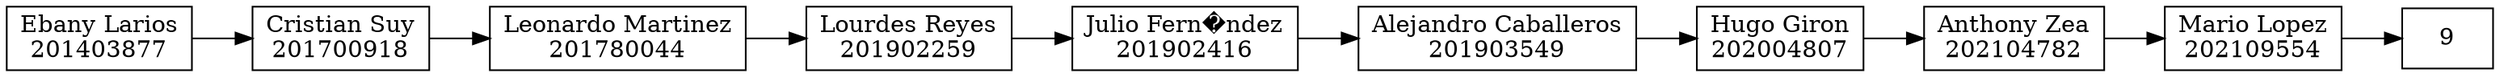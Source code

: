 digraph G{
rankdir=LR;
node [shape=cicle];
0[label = "Ebany Larios
201403877"];
1[label = "Cristian Suy
201700918"];
2[label = "Leonardo Martinez
201780044"];
3[label = "Lourdes Reyes
201902259"];
4[label = "Julio Fern�ndez
201902416"];
5[label = "Alejandro Caballeros
201903549"];
6[label = "Hugo Giron
202004807"];
7[label = "Anthony Zea
202104782"];
8[label = "Mario Lopez
202109554"];
0->1;
1->2;
2->3;
3->4;
4->5;
5->6;
6->7;
7->8;
8->9;
}